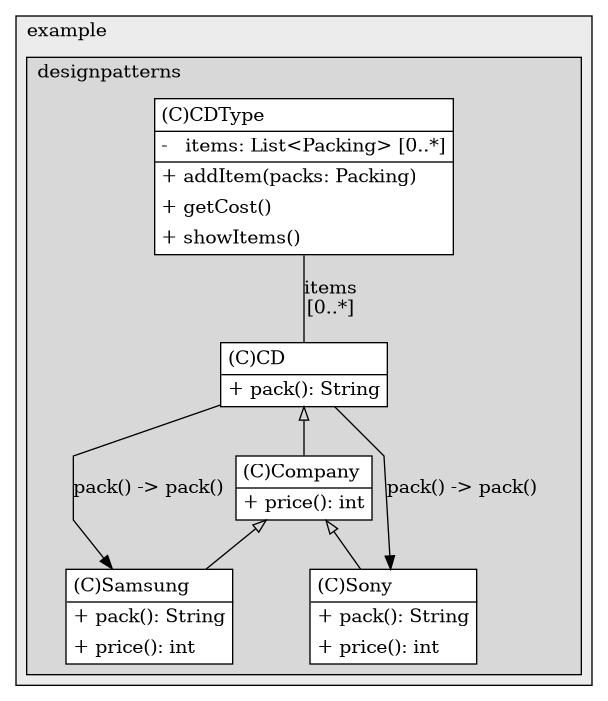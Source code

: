 @startuml

/' diagram meta data start
config=StructureConfiguration;
{
  "projectClassification": {
    "searchMode": "OpenProject", // OpenProject, AllProjects
    "includedProjects": "",
    "pathEndKeywords": "*.impl",
    "isClientPath": "",
    "isClientName": "",
    "isTestPath": "",
    "isTestName": "",
    "isMappingPath": "",
    "isMappingName": "",
    "isDataAccessPath": "",
    "isDataAccessName": "",
    "isDataStructurePath": "",
    "isDataStructureName": "",
    "isInterfaceStructuresPath": "",
    "isInterfaceStructuresName": "",
    "isEntryPointPath": "",
    "isEntryPointName": "",
    "treatFinalFieldsAsMandatory": false
  },
  "graphRestriction": {
    "classPackageExcludeFilter": "",
    "classPackageIncludeFilter": "",
    "classNameExcludeFilter": "",
    "classNameIncludeFilter": "",
    "methodNameExcludeFilter": "",
    "methodNameIncludeFilter": "",
    "removeByInheritance": "", // inheritance/annotation based filtering is done in a second step
    "removeByAnnotation": "",
    "removeByClassPackage": "", // cleanup the graph after inheritance/annotation based filtering is done
    "removeByClassName": "",
    "cutMappings": false,
    "cutEnum": true,
    "cutTests": true,
    "cutClient": true,
    "cutDataAccess": false,
    "cutInterfaceStructures": false,
    "cutDataStructures": false,
    "cutGetterAndSetter": true,
    "cutConstructors": true
  },
  "graphTraversal": {
    "forwardDepth": 6,
    "backwardDepth": 6,
    "classPackageExcludeFilter": "",
    "classPackageIncludeFilter": "",
    "classNameExcludeFilter": "",
    "classNameIncludeFilter": "",
    "methodNameExcludeFilter": "",
    "methodNameIncludeFilter": "",
    "hideMappings": false,
    "hideDataStructures": false,
    "hidePrivateMethods": true,
    "hideInterfaceCalls": true, // indirection: implementation -> interface (is hidden) -> implementation
    "onlyShowApplicationEntryPoints": false, // root node is included
    "useMethodCallsForStructureDiagram": "ForwardOnly" // ForwardOnly, BothDirections, No
  },
  "details": {
    "aggregation": "GroupByClass", // ByClass, GroupByClass, None
    "showClassGenericTypes": true,
    "showMethods": true,
    "showMethodParameterNames": true,
    "showMethodParameterTypes": true,
    "showMethodReturnType": true,
    "showPackageLevels": 2,
    "showDetailedClassStructure": true
  },
  "rootClass": "org.example.designpatterns.creational.builder.cd.CD",
  "extensionCallbackMethod": "" // qualified.class.name#methodName - signature: public static String method(String)
}
diagram meta data end '/



digraph g {
    rankdir="TB"
    splines=polyline
    

'nodes 
subgraph cluster_1322970774 { 
   	label=example
	labeljust=l
	fillcolor="#ececec"
	style=filled
   
   subgraph cluster_1611567195 { 
   	label=designpatterns
	labeljust=l
	fillcolor="#d8d8d8"
	style=filled
   
   CD372387335[
	label=<<TABLE BORDER="1" CELLBORDER="0" CELLPADDING="4" CELLSPACING="0">
<TR><TD ALIGN="LEFT" >(C)CD</TD></TR>
<HR/>
<TR><TD ALIGN="LEFT" >+ pack(): String</TD></TR>
</TABLE>>
	style=filled
	margin=0
	shape=plaintext
	fillcolor="#FFFFFF"
];

CDType372387335[
	label=<<TABLE BORDER="1" CELLBORDER="0" CELLPADDING="4" CELLSPACING="0">
<TR><TD ALIGN="LEFT" >(C)CDType</TD></TR>
<HR/>
<TR><TD ALIGN="LEFT" >-   items: List&lt;Packing&gt; [0..*]</TD></TR>
<HR/>
<TR><TD ALIGN="LEFT" >+ addItem(packs: Packing)</TD></TR>
<TR><TD ALIGN="LEFT" >+ getCost()</TD></TR>
<TR><TD ALIGN="LEFT" >+ showItems()</TD></TR>
</TABLE>>
	style=filled
	margin=0
	shape=plaintext
	fillcolor="#FFFFFF"
];

Company372387335[
	label=<<TABLE BORDER="1" CELLBORDER="0" CELLPADDING="4" CELLSPACING="0">
<TR><TD ALIGN="LEFT" >(C)Company</TD></TR>
<HR/>
<TR><TD ALIGN="LEFT" >+ price(): int</TD></TR>
</TABLE>>
	style=filled
	margin=0
	shape=plaintext
	fillcolor="#FFFFFF"
];

Samsung372387335[
	label=<<TABLE BORDER="1" CELLBORDER="0" CELLPADDING="4" CELLSPACING="0">
<TR><TD ALIGN="LEFT" >(C)Samsung</TD></TR>
<HR/>
<TR><TD ALIGN="LEFT" >+ pack(): String</TD></TR>
<TR><TD ALIGN="LEFT" >+ price(): int</TD></TR>
</TABLE>>
	style=filled
	margin=0
	shape=plaintext
	fillcolor="#FFFFFF"
];

Sony372387335[
	label=<<TABLE BORDER="1" CELLBORDER="0" CELLPADDING="4" CELLSPACING="0">
<TR><TD ALIGN="LEFT" >(C)Sony</TD></TR>
<HR/>
<TR><TD ALIGN="LEFT" >+ pack(): String</TD></TR>
<TR><TD ALIGN="LEFT" >+ price(): int</TD></TR>
</TABLE>>
	style=filled
	margin=0
	shape=plaintext
	fillcolor="#FFFFFF"
];
} 
} 

'edges    
CD372387335 -> Company372387335[arrowhead=none, arrowtail=empty, dir=both];
CD372387335 -> Samsung372387335[label="pack() -> pack()"];
CD372387335 -> Sony372387335[label="pack() -> pack()"];
CDType372387335 -> CD372387335[label="items
[0..*]", arrowhead=none];
Company372387335 -> Samsung372387335[arrowhead=none, arrowtail=empty, dir=both];
Company372387335 -> Sony372387335[arrowhead=none, arrowtail=empty, dir=both];
    
}
@enduml